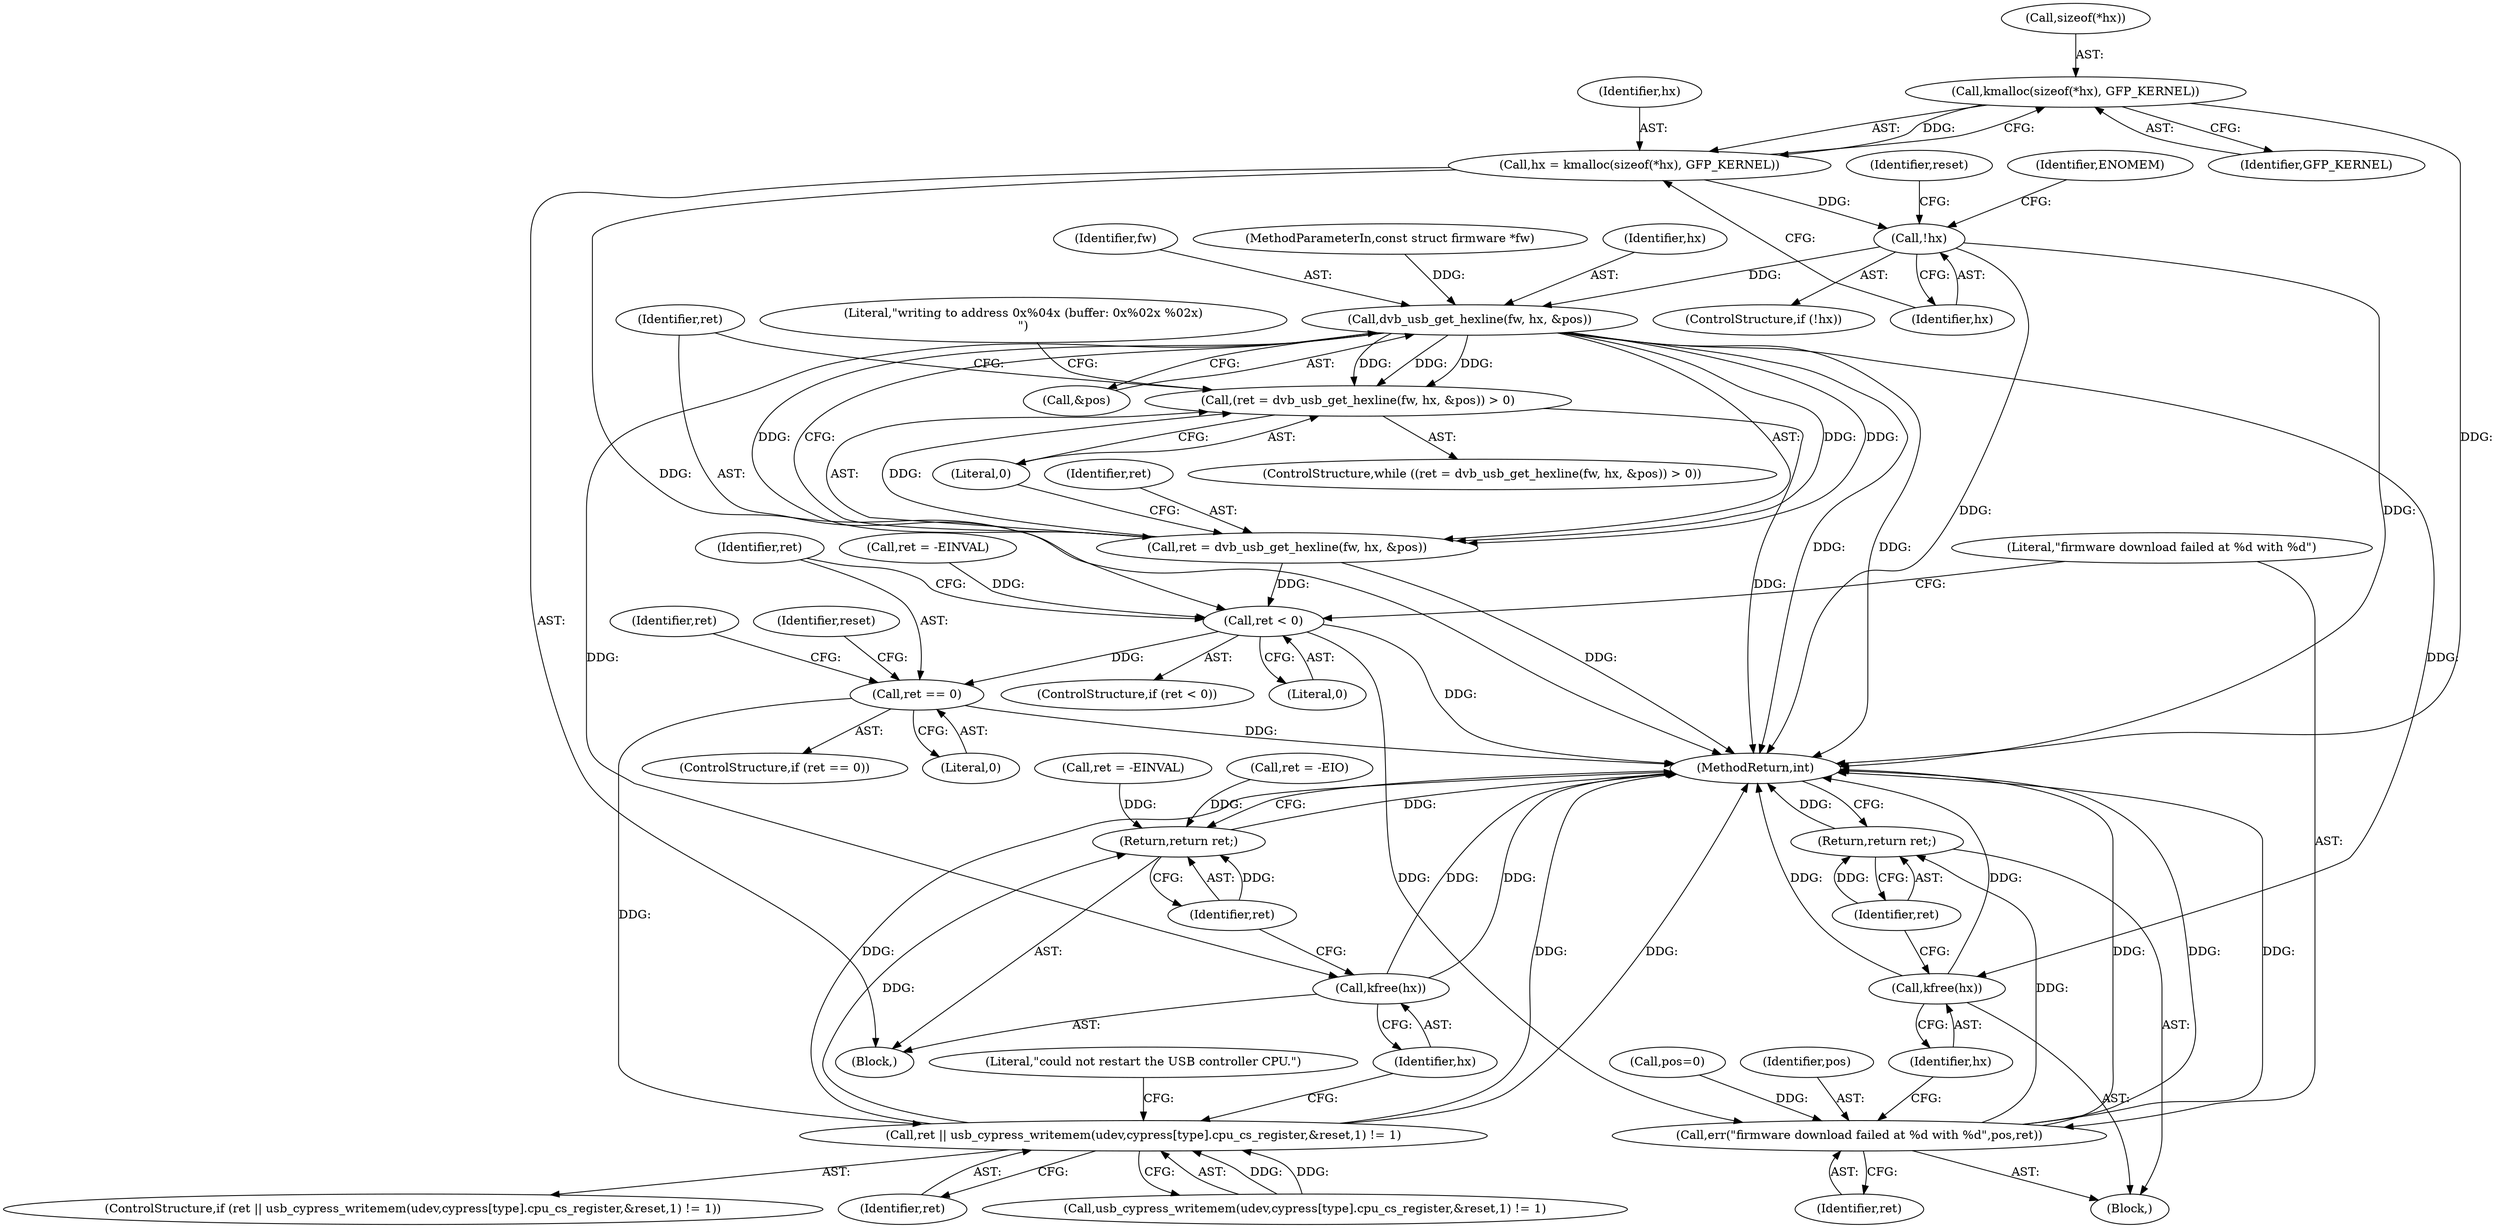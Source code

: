 digraph "1_linux_67b0503db9c29b04eadfeede6bebbfe5ddad94ef@API" {
"1000116" [label="(Call,kmalloc(sizeof(*hx), GFP_KERNEL))"];
"1000114" [label="(Call,hx = kmalloc(sizeof(*hx), GFP_KERNEL))"];
"1000122" [label="(Call,!hx)"];
"1000151" [label="(Call,dvb_usb_get_hexline(fw, hx, &pos))"];
"1000148" [label="(Call,(ret = dvb_usb_get_hexline(fw, hx, &pos)) > 0)"];
"1000149" [label="(Call,ret = dvb_usb_get_hexline(fw, hx, &pos))"];
"1000201" [label="(Call,ret < 0)"];
"1000205" [label="(Call,err(\"firmware download failed at %d with %d\",pos,ret))"];
"1000211" [label="(Return,return ret;)"];
"1000214" [label="(Call,ret == 0)"];
"1000222" [label="(Call,ret || usb_cypress_writemem(udev,cypress[type].cpu_cs_register,&reset,1) != 1)"];
"1000250" [label="(Return,return ret;)"];
"1000209" [label="(Call,kfree(hx))"];
"1000248" [label="(Call,kfree(hx))"];
"1000150" [label="(Identifier,ret)"];
"1000120" [label="(Identifier,GFP_KERNEL)"];
"1000204" [label="(Block,)"];
"1000238" [label="(Literal,\"could not restart the USB controller CPU.\")"];
"1000252" [label="(MethodReturn,int)"];
"1000250" [label="(Return,return ret;)"];
"1000214" [label="(Call,ret == 0)"];
"1000149" [label="(Call,ret = dvb_usb_get_hexline(fw, hx, &pos))"];
"1000121" [label="(ControlStructure,if (!hx))"];
"1000151" [label="(Call,dvb_usb_get_hexline(fw, hx, &pos))"];
"1000126" [label="(Identifier,ENOMEM)"];
"1000147" [label="(ControlStructure,while ((ret = dvb_usb_get_hexline(fw, hx, &pos)) > 0))"];
"1000153" [label="(Identifier,hx)"];
"1000201" [label="(Call,ret < 0)"];
"1000202" [label="(Identifier,ret)"];
"1000211" [label="(Return,return ret;)"];
"1000219" [label="(Identifier,reset)"];
"1000156" [label="(Literal,0)"];
"1000213" [label="(ControlStructure,if (ret == 0))"];
"1000208" [label="(Identifier,ret)"];
"1000122" [label="(Call,!hx)"];
"1000224" [label="(Call,usb_cypress_writemem(udev,cypress[type].cpu_cs_register,&reset,1) != 1)"];
"1000152" [label="(Identifier,fw)"];
"1000195" [label="(Call,ret = -EINVAL)"];
"1000210" [label="(Identifier,hx)"];
"1000212" [label="(Identifier,ret)"];
"1000223" [label="(Identifier,ret)"];
"1000216" [label="(Literal,0)"];
"1000114" [label="(Call,hx = kmalloc(sizeof(*hx), GFP_KERNEL))"];
"1000159" [label="(Literal,\"writing to address 0x%04x (buffer: 0x%02x %02x)\n\")"];
"1000245" [label="(Identifier,ret)"];
"1000115" [label="(Identifier,hx)"];
"1000249" [label="(Identifier,hx)"];
"1000104" [label="(MethodParameterIn,const struct firmware *fw)"];
"1000221" [label="(ControlStructure,if (ret || usb_cypress_writemem(udev,cypress[type].cpu_cs_register,&reset,1) != 1))"];
"1000200" [label="(ControlStructure,if (ret < 0))"];
"1000148" [label="(Call,(ret = dvb_usb_get_hexline(fw, hx, &pos)) > 0)"];
"1000106" [label="(Block,)"];
"1000128" [label="(Identifier,reset)"];
"1000123" [label="(Identifier,hx)"];
"1000116" [label="(Call,kmalloc(sizeof(*hx), GFP_KERNEL))"];
"1000222" [label="(Call,ret || usb_cypress_writemem(udev,cypress[type].cpu_cs_register,&reset,1) != 1)"];
"1000111" [label="(Call,pos=0)"];
"1000209" [label="(Call,kfree(hx))"];
"1000206" [label="(Literal,\"firmware download failed at %d with %d\")"];
"1000154" [label="(Call,&pos)"];
"1000215" [label="(Identifier,ret)"];
"1000205" [label="(Call,err(\"firmware download failed at %d with %d\",pos,ret))"];
"1000203" [label="(Literal,0)"];
"1000117" [label="(Call,sizeof(*hx))"];
"1000251" [label="(Identifier,ret)"];
"1000239" [label="(Call,ret = -EINVAL)"];
"1000244" [label="(Call,ret = -EIO)"];
"1000207" [label="(Identifier,pos)"];
"1000248" [label="(Call,kfree(hx))"];
"1000116" -> "1000114"  [label="AST: "];
"1000116" -> "1000120"  [label="CFG: "];
"1000117" -> "1000116"  [label="AST: "];
"1000120" -> "1000116"  [label="AST: "];
"1000114" -> "1000116"  [label="CFG: "];
"1000116" -> "1000252"  [label="DDG: "];
"1000116" -> "1000114"  [label="DDG: "];
"1000114" -> "1000106"  [label="AST: "];
"1000115" -> "1000114"  [label="AST: "];
"1000123" -> "1000114"  [label="CFG: "];
"1000114" -> "1000252"  [label="DDG: "];
"1000114" -> "1000122"  [label="DDG: "];
"1000122" -> "1000121"  [label="AST: "];
"1000122" -> "1000123"  [label="CFG: "];
"1000123" -> "1000122"  [label="AST: "];
"1000126" -> "1000122"  [label="CFG: "];
"1000128" -> "1000122"  [label="CFG: "];
"1000122" -> "1000252"  [label="DDG: "];
"1000122" -> "1000252"  [label="DDG: "];
"1000122" -> "1000151"  [label="DDG: "];
"1000151" -> "1000149"  [label="AST: "];
"1000151" -> "1000154"  [label="CFG: "];
"1000152" -> "1000151"  [label="AST: "];
"1000153" -> "1000151"  [label="AST: "];
"1000154" -> "1000151"  [label="AST: "];
"1000149" -> "1000151"  [label="CFG: "];
"1000151" -> "1000252"  [label="DDG: "];
"1000151" -> "1000252"  [label="DDG: "];
"1000151" -> "1000148"  [label="DDG: "];
"1000151" -> "1000148"  [label="DDG: "];
"1000151" -> "1000148"  [label="DDG: "];
"1000151" -> "1000149"  [label="DDG: "];
"1000151" -> "1000149"  [label="DDG: "];
"1000151" -> "1000149"  [label="DDG: "];
"1000104" -> "1000151"  [label="DDG: "];
"1000151" -> "1000209"  [label="DDG: "];
"1000151" -> "1000248"  [label="DDG: "];
"1000148" -> "1000147"  [label="AST: "];
"1000148" -> "1000156"  [label="CFG: "];
"1000149" -> "1000148"  [label="AST: "];
"1000156" -> "1000148"  [label="AST: "];
"1000159" -> "1000148"  [label="CFG: "];
"1000202" -> "1000148"  [label="CFG: "];
"1000148" -> "1000252"  [label="DDG: "];
"1000149" -> "1000148"  [label="DDG: "];
"1000150" -> "1000149"  [label="AST: "];
"1000156" -> "1000149"  [label="CFG: "];
"1000149" -> "1000252"  [label="DDG: "];
"1000149" -> "1000201"  [label="DDG: "];
"1000201" -> "1000200"  [label="AST: "];
"1000201" -> "1000203"  [label="CFG: "];
"1000202" -> "1000201"  [label="AST: "];
"1000203" -> "1000201"  [label="AST: "];
"1000206" -> "1000201"  [label="CFG: "];
"1000215" -> "1000201"  [label="CFG: "];
"1000201" -> "1000252"  [label="DDG: "];
"1000195" -> "1000201"  [label="DDG: "];
"1000201" -> "1000205"  [label="DDG: "];
"1000201" -> "1000214"  [label="DDG: "];
"1000205" -> "1000204"  [label="AST: "];
"1000205" -> "1000208"  [label="CFG: "];
"1000206" -> "1000205"  [label="AST: "];
"1000207" -> "1000205"  [label="AST: "];
"1000208" -> "1000205"  [label="AST: "];
"1000210" -> "1000205"  [label="CFG: "];
"1000205" -> "1000252"  [label="DDG: "];
"1000205" -> "1000252"  [label="DDG: "];
"1000205" -> "1000252"  [label="DDG: "];
"1000111" -> "1000205"  [label="DDG: "];
"1000205" -> "1000211"  [label="DDG: "];
"1000211" -> "1000204"  [label="AST: "];
"1000211" -> "1000212"  [label="CFG: "];
"1000212" -> "1000211"  [label="AST: "];
"1000252" -> "1000211"  [label="CFG: "];
"1000211" -> "1000252"  [label="DDG: "];
"1000212" -> "1000211"  [label="DDG: "];
"1000214" -> "1000213"  [label="AST: "];
"1000214" -> "1000216"  [label="CFG: "];
"1000215" -> "1000214"  [label="AST: "];
"1000216" -> "1000214"  [label="AST: "];
"1000219" -> "1000214"  [label="CFG: "];
"1000245" -> "1000214"  [label="CFG: "];
"1000214" -> "1000252"  [label="DDG: "];
"1000214" -> "1000222"  [label="DDG: "];
"1000222" -> "1000221"  [label="AST: "];
"1000222" -> "1000223"  [label="CFG: "];
"1000222" -> "1000224"  [label="CFG: "];
"1000223" -> "1000222"  [label="AST: "];
"1000224" -> "1000222"  [label="AST: "];
"1000238" -> "1000222"  [label="CFG: "];
"1000249" -> "1000222"  [label="CFG: "];
"1000222" -> "1000252"  [label="DDG: "];
"1000222" -> "1000252"  [label="DDG: "];
"1000222" -> "1000252"  [label="DDG: "];
"1000224" -> "1000222"  [label="DDG: "];
"1000224" -> "1000222"  [label="DDG: "];
"1000222" -> "1000250"  [label="DDG: "];
"1000250" -> "1000106"  [label="AST: "];
"1000250" -> "1000251"  [label="CFG: "];
"1000251" -> "1000250"  [label="AST: "];
"1000252" -> "1000250"  [label="CFG: "];
"1000250" -> "1000252"  [label="DDG: "];
"1000251" -> "1000250"  [label="DDG: "];
"1000239" -> "1000250"  [label="DDG: "];
"1000244" -> "1000250"  [label="DDG: "];
"1000209" -> "1000204"  [label="AST: "];
"1000209" -> "1000210"  [label="CFG: "];
"1000210" -> "1000209"  [label="AST: "];
"1000212" -> "1000209"  [label="CFG: "];
"1000209" -> "1000252"  [label="DDG: "];
"1000209" -> "1000252"  [label="DDG: "];
"1000248" -> "1000106"  [label="AST: "];
"1000248" -> "1000249"  [label="CFG: "];
"1000249" -> "1000248"  [label="AST: "];
"1000251" -> "1000248"  [label="CFG: "];
"1000248" -> "1000252"  [label="DDG: "];
"1000248" -> "1000252"  [label="DDG: "];
}
